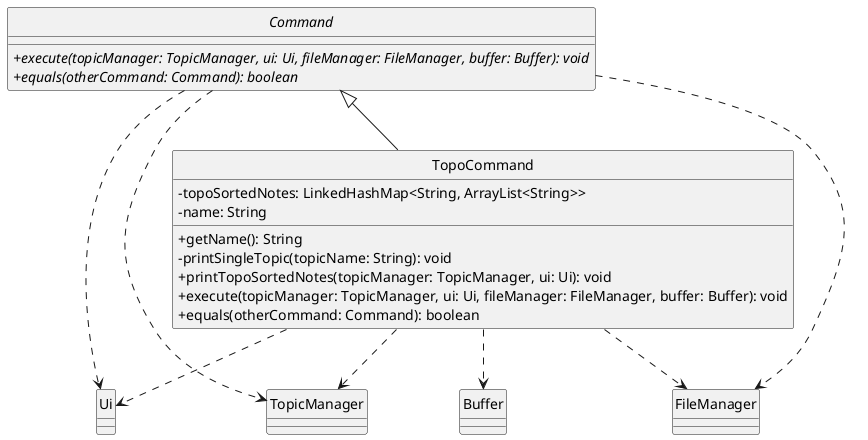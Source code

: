 @startuml
'https://plantuml.com/class-diagram
skinparam classAttributeIconSize 0
hide circle
abstract class Command {
+execute(topicManager: TopicManager, ui: Ui, fileManager: FileManager, buffer: Buffer): void {abstract}
+equals(otherCommand: Command): boolean {abstract}
}

class TopoCommand {
-topoSortedNotes: LinkedHashMap<String, ArrayList<String>>
-name: String

+getName(): String
-printSingleTopic(topicName: String): void
+printTopoSortedNotes(topicManager: TopicManager, ui: Ui): void
+execute(topicManager: TopicManager, ui: Ui, fileManager: FileManager, buffer: Buffer): void
+equals(otherCommand: Command): boolean
}

class Ui {
}

class TopicManager {
}

class Buffer {
}

class FileManager {
}

Command ..> Ui
TopoCommand ..> Ui
Command ..> TopicManager
TopoCommand ..> TopicManager
Command ..> FileManager
TopoCommand ..> FileManager
TopoCommand ..> Buffer
Command <|-- TopoCommand
@enduml